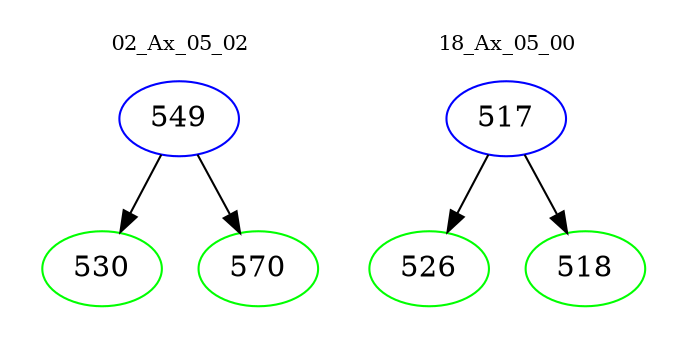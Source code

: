 digraph{
subgraph cluster_0 {
color = white
label = "02_Ax_05_02";
fontsize=10;
T0_549 [label="549", color="blue"]
T0_549 -> T0_530 [color="black"]
T0_530 [label="530", color="green"]
T0_549 -> T0_570 [color="black"]
T0_570 [label="570", color="green"]
}
subgraph cluster_1 {
color = white
label = "18_Ax_05_00";
fontsize=10;
T1_517 [label="517", color="blue"]
T1_517 -> T1_526 [color="black"]
T1_526 [label="526", color="green"]
T1_517 -> T1_518 [color="black"]
T1_518 [label="518", color="green"]
}
}
